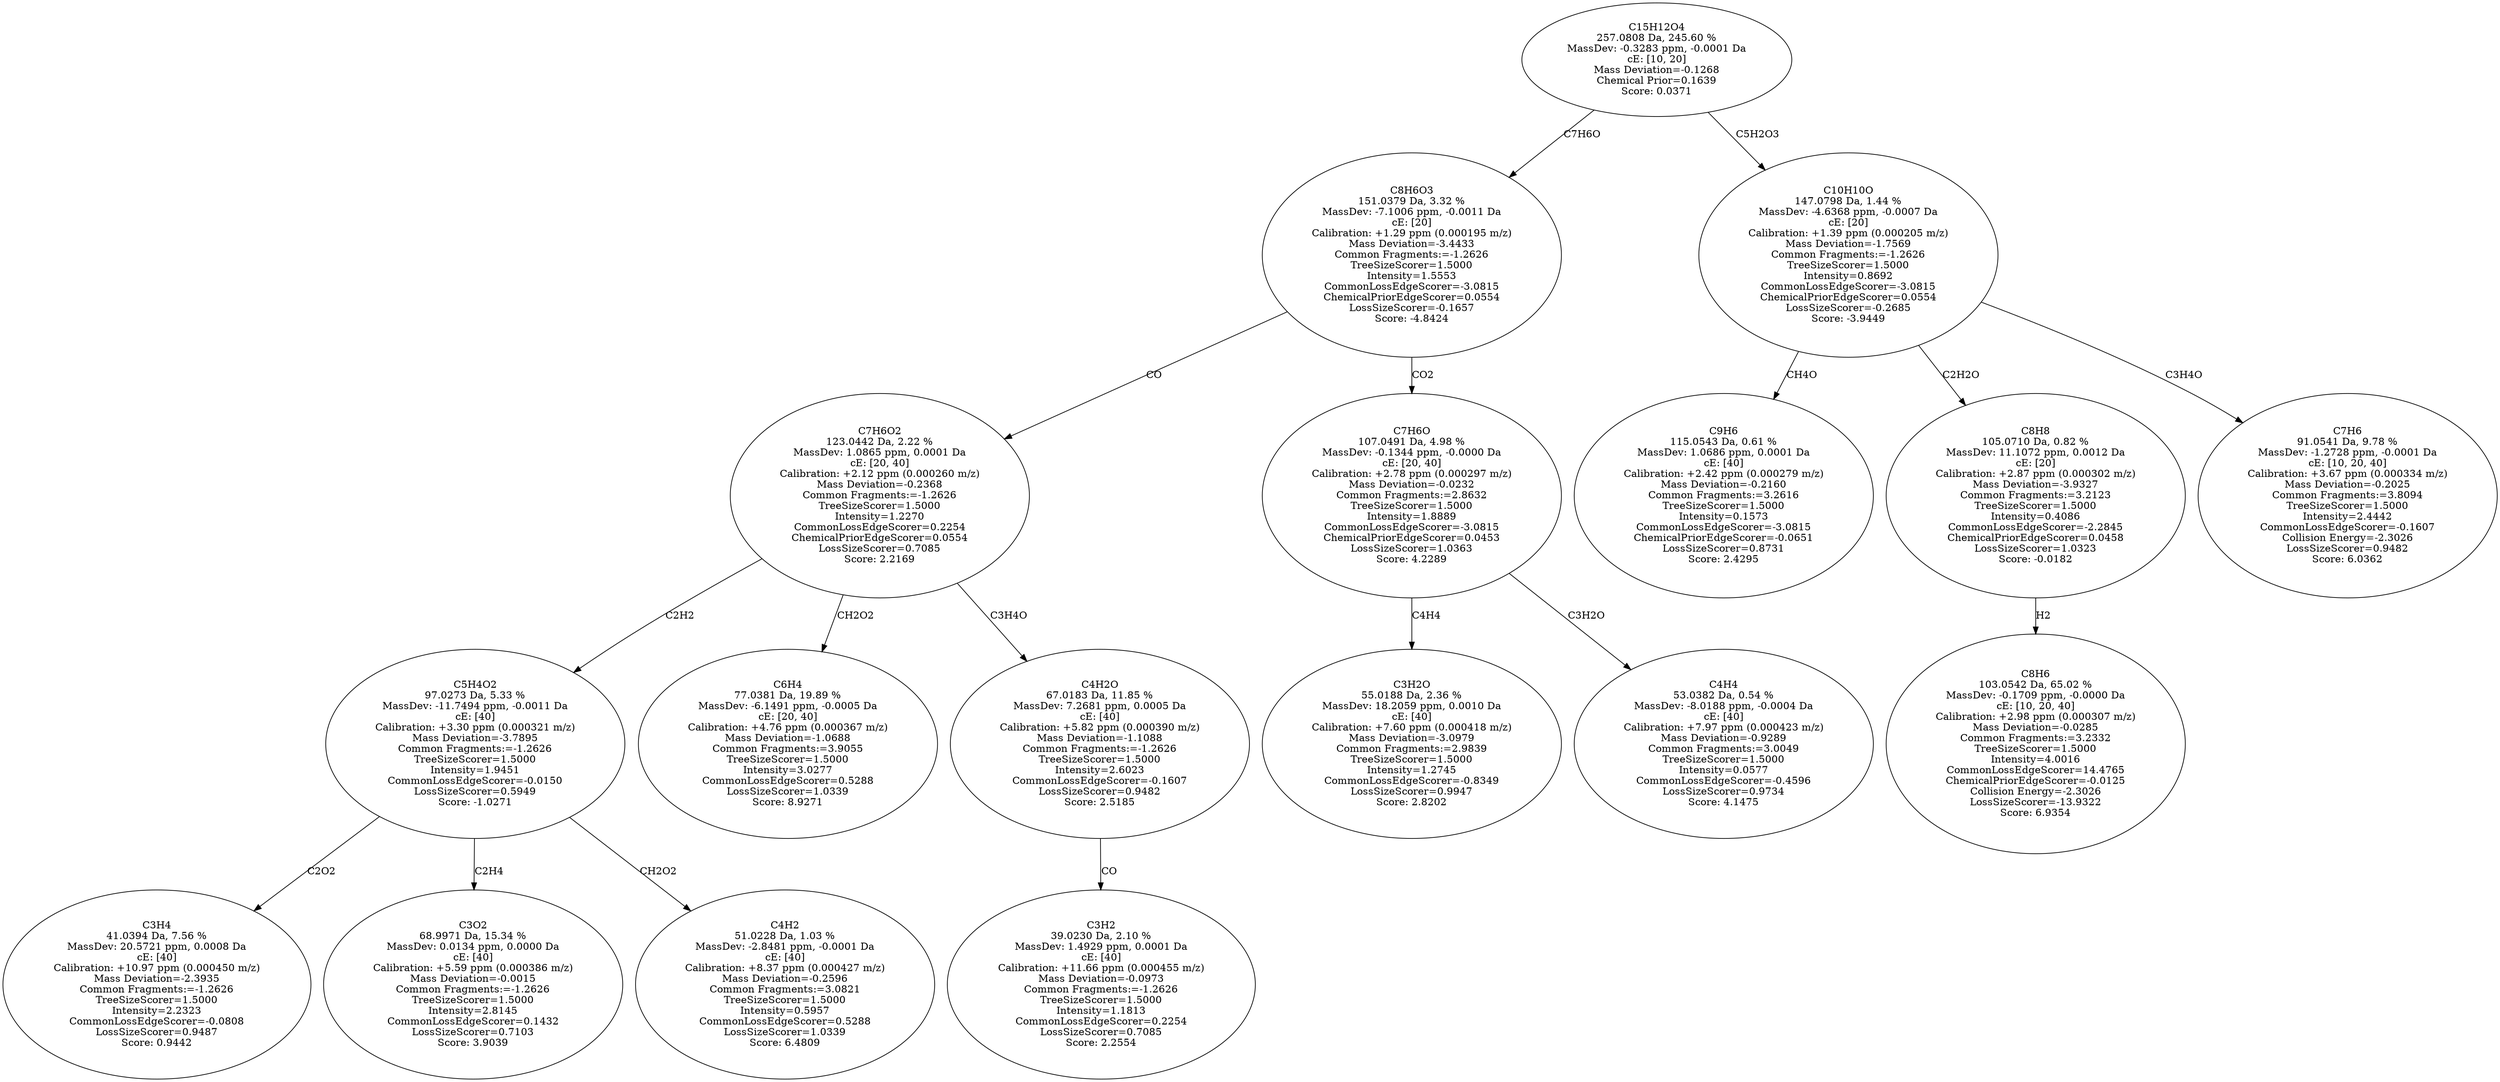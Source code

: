 strict digraph {
v1 [label="C3H4\n41.0394 Da, 7.56 %\nMassDev: 20.5721 ppm, 0.0008 Da\ncE: [40]\nCalibration: +10.97 ppm (0.000450 m/z)\nMass Deviation=-2.3935\nCommon Fragments:=-1.2626\nTreeSizeScorer=1.5000\nIntensity=2.2323\nCommonLossEdgeScorer=-0.0808\nLossSizeScorer=0.9487\nScore: 0.9442"];
v2 [label="C3O2\n68.9971 Da, 15.34 %\nMassDev: 0.0134 ppm, 0.0000 Da\ncE: [40]\nCalibration: +5.59 ppm (0.000386 m/z)\nMass Deviation=-0.0015\nCommon Fragments:=-1.2626\nTreeSizeScorer=1.5000\nIntensity=2.8145\nCommonLossEdgeScorer=0.1432\nLossSizeScorer=0.7103\nScore: 3.9039"];
v3 [label="C4H2\n51.0228 Da, 1.03 %\nMassDev: -2.8481 ppm, -0.0001 Da\ncE: [40]\nCalibration: +8.37 ppm (0.000427 m/z)\nMass Deviation=-0.2596\nCommon Fragments:=3.0821\nTreeSizeScorer=1.5000\nIntensity=0.5957\nCommonLossEdgeScorer=0.5288\nLossSizeScorer=1.0339\nScore: 6.4809"];
v4 [label="C5H4O2\n97.0273 Da, 5.33 %\nMassDev: -11.7494 ppm, -0.0011 Da\ncE: [40]\nCalibration: +3.30 ppm (0.000321 m/z)\nMass Deviation=-3.7895\nCommon Fragments:=-1.2626\nTreeSizeScorer=1.5000\nIntensity=1.9451\nCommonLossEdgeScorer=-0.0150\nLossSizeScorer=0.5949\nScore: -1.0271"];
v5 [label="C6H4\n77.0381 Da, 19.89 %\nMassDev: -6.1491 ppm, -0.0005 Da\ncE: [20, 40]\nCalibration: +4.76 ppm (0.000367 m/z)\nMass Deviation=-1.0688\nCommon Fragments:=3.9055\nTreeSizeScorer=1.5000\nIntensity=3.0277\nCommonLossEdgeScorer=0.5288\nLossSizeScorer=1.0339\nScore: 8.9271"];
v6 [label="C3H2\n39.0230 Da, 2.10 %\nMassDev: 1.4929 ppm, 0.0001 Da\ncE: [40]\nCalibration: +11.66 ppm (0.000455 m/z)\nMass Deviation=-0.0973\nCommon Fragments:=-1.2626\nTreeSizeScorer=1.5000\nIntensity=1.1813\nCommonLossEdgeScorer=0.2254\nLossSizeScorer=0.7085\nScore: 2.2554"];
v7 [label="C4H2O\n67.0183 Da, 11.85 %\nMassDev: 7.2681 ppm, 0.0005 Da\ncE: [40]\nCalibration: +5.82 ppm (0.000390 m/z)\nMass Deviation=-1.1088\nCommon Fragments:=-1.2626\nTreeSizeScorer=1.5000\nIntensity=2.6023\nCommonLossEdgeScorer=-0.1607\nLossSizeScorer=0.9482\nScore: 2.5185"];
v8 [label="C7H6O2\n123.0442 Da, 2.22 %\nMassDev: 1.0865 ppm, 0.0001 Da\ncE: [20, 40]\nCalibration: +2.12 ppm (0.000260 m/z)\nMass Deviation=-0.2368\nCommon Fragments:=-1.2626\nTreeSizeScorer=1.5000\nIntensity=1.2270\nCommonLossEdgeScorer=0.2254\nChemicalPriorEdgeScorer=0.0554\nLossSizeScorer=0.7085\nScore: 2.2169"];
v9 [label="C3H2O\n55.0188 Da, 2.36 %\nMassDev: 18.2059 ppm, 0.0010 Da\ncE: [40]\nCalibration: +7.60 ppm (0.000418 m/z)\nMass Deviation=-3.0979\nCommon Fragments:=2.9839\nTreeSizeScorer=1.5000\nIntensity=1.2745\nCommonLossEdgeScorer=-0.8349\nLossSizeScorer=0.9947\nScore: 2.8202"];
v10 [label="C4H4\n53.0382 Da, 0.54 %\nMassDev: -8.0188 ppm, -0.0004 Da\ncE: [40]\nCalibration: +7.97 ppm (0.000423 m/z)\nMass Deviation=-0.9289\nCommon Fragments:=3.0049\nTreeSizeScorer=1.5000\nIntensity=0.0577\nCommonLossEdgeScorer=-0.4596\nLossSizeScorer=0.9734\nScore: 4.1475"];
v11 [label="C7H6O\n107.0491 Da, 4.98 %\nMassDev: -0.1344 ppm, -0.0000 Da\ncE: [20, 40]\nCalibration: +2.78 ppm (0.000297 m/z)\nMass Deviation=-0.0232\nCommon Fragments:=2.8632\nTreeSizeScorer=1.5000\nIntensity=1.8889\nCommonLossEdgeScorer=-3.0815\nChemicalPriorEdgeScorer=0.0453\nLossSizeScorer=1.0363\nScore: 4.2289"];
v12 [label="C8H6O3\n151.0379 Da, 3.32 %\nMassDev: -7.1006 ppm, -0.0011 Da\ncE: [20]\nCalibration: +1.29 ppm (0.000195 m/z)\nMass Deviation=-3.4433\nCommon Fragments:=-1.2626\nTreeSizeScorer=1.5000\nIntensity=1.5553\nCommonLossEdgeScorer=-3.0815\nChemicalPriorEdgeScorer=0.0554\nLossSizeScorer=-0.1657\nScore: -4.8424"];
v13 [label="C9H6\n115.0543 Da, 0.61 %\nMassDev: 1.0686 ppm, 0.0001 Da\ncE: [40]\nCalibration: +2.42 ppm (0.000279 m/z)\nMass Deviation=-0.2160\nCommon Fragments:=3.2616\nTreeSizeScorer=1.5000\nIntensity=0.1573\nCommonLossEdgeScorer=-3.0815\nChemicalPriorEdgeScorer=-0.0651\nLossSizeScorer=0.8731\nScore: 2.4295"];
v14 [label="C8H6\n103.0542 Da, 65.02 %\nMassDev: -0.1709 ppm, -0.0000 Da\ncE: [10, 20, 40]\nCalibration: +2.98 ppm (0.000307 m/z)\nMass Deviation=-0.0285\nCommon Fragments:=3.2332\nTreeSizeScorer=1.5000\nIntensity=4.0016\nCommonLossEdgeScorer=14.4765\nChemicalPriorEdgeScorer=-0.0125\nCollision Energy=-2.3026\nLossSizeScorer=-13.9322\nScore: 6.9354"];
v15 [label="C8H8\n105.0710 Da, 0.82 %\nMassDev: 11.1072 ppm, 0.0012 Da\ncE: [20]\nCalibration: +2.87 ppm (0.000302 m/z)\nMass Deviation=-3.9327\nCommon Fragments:=3.2123\nTreeSizeScorer=1.5000\nIntensity=0.4086\nCommonLossEdgeScorer=-2.2845\nChemicalPriorEdgeScorer=0.0458\nLossSizeScorer=1.0323\nScore: -0.0182"];
v16 [label="C7H6\n91.0541 Da, 9.78 %\nMassDev: -1.2728 ppm, -0.0001 Da\ncE: [10, 20, 40]\nCalibration: +3.67 ppm (0.000334 m/z)\nMass Deviation=-0.2025\nCommon Fragments:=3.8094\nTreeSizeScorer=1.5000\nIntensity=2.4442\nCommonLossEdgeScorer=-0.1607\nCollision Energy=-2.3026\nLossSizeScorer=0.9482\nScore: 6.0362"];
v17 [label="C10H10O\n147.0798 Da, 1.44 %\nMassDev: -4.6368 ppm, -0.0007 Da\ncE: [20]\nCalibration: +1.39 ppm (0.000205 m/z)\nMass Deviation=-1.7569\nCommon Fragments:=-1.2626\nTreeSizeScorer=1.5000\nIntensity=0.8692\nCommonLossEdgeScorer=-3.0815\nChemicalPriorEdgeScorer=0.0554\nLossSizeScorer=-0.2685\nScore: -3.9449"];
v18 [label="C15H12O4\n257.0808 Da, 245.60 %\nMassDev: -0.3283 ppm, -0.0001 Da\ncE: [10, 20]\nMass Deviation=-0.1268\nChemical Prior=0.1639\nScore: 0.0371"];
v4 -> v1 [label="C2O2"];
v4 -> v2 [label="C2H4"];
v4 -> v3 [label="CH2O2"];
v8 -> v4 [label="C2H2"];
v8 -> v5 [label="CH2O2"];
v7 -> v6 [label="CO"];
v8 -> v7 [label="C3H4O"];
v12 -> v8 [label="CO"];
v11 -> v9 [label="C4H4"];
v11 -> v10 [label="C3H2O"];
v12 -> v11 [label="CO2"];
v18 -> v12 [label="C7H6O"];
v17 -> v13 [label="CH4O"];
v15 -> v14 [label="H2"];
v17 -> v15 [label="C2H2O"];
v17 -> v16 [label="C3H4O"];
v18 -> v17 [label="C5H2O3"];
}